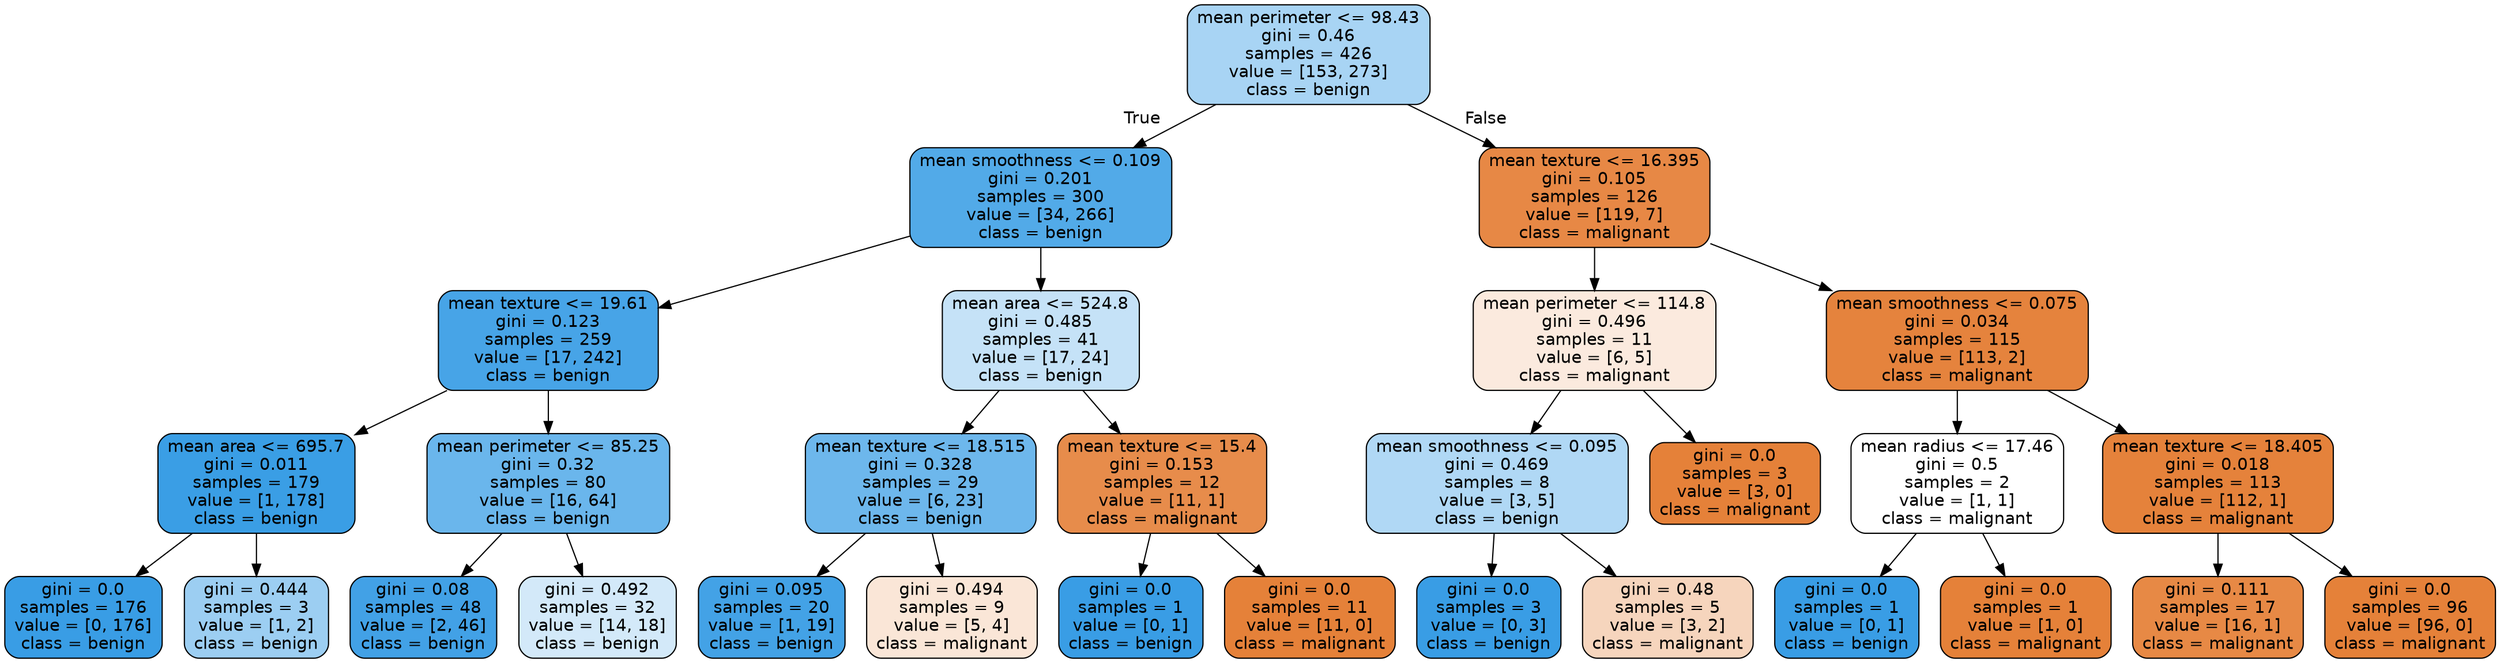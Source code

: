 digraph Tree {
node [shape=box, style="filled, rounded", color="black", fontname="helvetica"] ;
edge [fontname="helvetica"] ;
0 [label="mean perimeter <= 98.43\ngini = 0.46\nsamples = 426\nvalue = [153, 273]\nclass = benign", fillcolor="#a8d4f4"] ;
1 [label="mean smoothness <= 0.109\ngini = 0.201\nsamples = 300\nvalue = [34, 266]\nclass = benign", fillcolor="#52aae8"] ;
0 -> 1 [labeldistance=2.5, labelangle=45, headlabel="True"] ;
2 [label="mean texture <= 19.61\ngini = 0.123\nsamples = 259\nvalue = [17, 242]\nclass = benign", fillcolor="#47a4e7"] ;
1 -> 2 ;
3 [label="mean area <= 695.7\ngini = 0.011\nsamples = 179\nvalue = [1, 178]\nclass = benign", fillcolor="#3a9ee5"] ;
2 -> 3 ;
4 [label="gini = 0.0\nsamples = 176\nvalue = [0, 176]\nclass = benign", fillcolor="#399de5"] ;
3 -> 4 ;
5 [label="gini = 0.444\nsamples = 3\nvalue = [1, 2]\nclass = benign", fillcolor="#9ccef2"] ;
3 -> 5 ;
6 [label="mean perimeter <= 85.25\ngini = 0.32\nsamples = 80\nvalue = [16, 64]\nclass = benign", fillcolor="#6ab6ec"] ;
2 -> 6 ;
7 [label="gini = 0.08\nsamples = 48\nvalue = [2, 46]\nclass = benign", fillcolor="#42a1e6"] ;
6 -> 7 ;
8 [label="gini = 0.492\nsamples = 32\nvalue = [14, 18]\nclass = benign", fillcolor="#d3e9f9"] ;
6 -> 8 ;
9 [label="mean area <= 524.8\ngini = 0.485\nsamples = 41\nvalue = [17, 24]\nclass = benign", fillcolor="#c5e2f7"] ;
1 -> 9 ;
10 [label="mean texture <= 18.515\ngini = 0.328\nsamples = 29\nvalue = [6, 23]\nclass = benign", fillcolor="#6db7ec"] ;
9 -> 10 ;
11 [label="gini = 0.095\nsamples = 20\nvalue = [1, 19]\nclass = benign", fillcolor="#43a2e6"] ;
10 -> 11 ;
12 [label="gini = 0.494\nsamples = 9\nvalue = [5, 4]\nclass = malignant", fillcolor="#fae6d7"] ;
10 -> 12 ;
13 [label="mean texture <= 15.4\ngini = 0.153\nsamples = 12\nvalue = [11, 1]\nclass = malignant", fillcolor="#e78c4b"] ;
9 -> 13 ;
14 [label="gini = 0.0\nsamples = 1\nvalue = [0, 1]\nclass = benign", fillcolor="#399de5"] ;
13 -> 14 ;
15 [label="gini = 0.0\nsamples = 11\nvalue = [11, 0]\nclass = malignant", fillcolor="#e58139"] ;
13 -> 15 ;
16 [label="mean texture <= 16.395\ngini = 0.105\nsamples = 126\nvalue = [119, 7]\nclass = malignant", fillcolor="#e78845"] ;
0 -> 16 [labeldistance=2.5, labelangle=-45, headlabel="False"] ;
17 [label="mean perimeter <= 114.8\ngini = 0.496\nsamples = 11\nvalue = [6, 5]\nclass = malignant", fillcolor="#fbeade"] ;
16 -> 17 ;
18 [label="mean smoothness <= 0.095\ngini = 0.469\nsamples = 8\nvalue = [3, 5]\nclass = benign", fillcolor="#b0d8f5"] ;
17 -> 18 ;
19 [label="gini = 0.0\nsamples = 3\nvalue = [0, 3]\nclass = benign", fillcolor="#399de5"] ;
18 -> 19 ;
20 [label="gini = 0.48\nsamples = 5\nvalue = [3, 2]\nclass = malignant", fillcolor="#f6d5bd"] ;
18 -> 20 ;
21 [label="gini = 0.0\nsamples = 3\nvalue = [3, 0]\nclass = malignant", fillcolor="#e58139"] ;
17 -> 21 ;
22 [label="mean smoothness <= 0.075\ngini = 0.034\nsamples = 115\nvalue = [113, 2]\nclass = malignant", fillcolor="#e5833d"] ;
16 -> 22 ;
23 [label="mean radius <= 17.46\ngini = 0.5\nsamples = 2\nvalue = [1, 1]\nclass = malignant", fillcolor="#ffffff"] ;
22 -> 23 ;
24 [label="gini = 0.0\nsamples = 1\nvalue = [0, 1]\nclass = benign", fillcolor="#399de5"] ;
23 -> 24 ;
25 [label="gini = 0.0\nsamples = 1\nvalue = [1, 0]\nclass = malignant", fillcolor="#e58139"] ;
23 -> 25 ;
26 [label="mean texture <= 18.405\ngini = 0.018\nsamples = 113\nvalue = [112, 1]\nclass = malignant", fillcolor="#e5823b"] ;
22 -> 26 ;
27 [label="gini = 0.111\nsamples = 17\nvalue = [16, 1]\nclass = malignant", fillcolor="#e78945"] ;
26 -> 27 ;
28 [label="gini = 0.0\nsamples = 96\nvalue = [96, 0]\nclass = malignant", fillcolor="#e58139"] ;
26 -> 28 ;
}